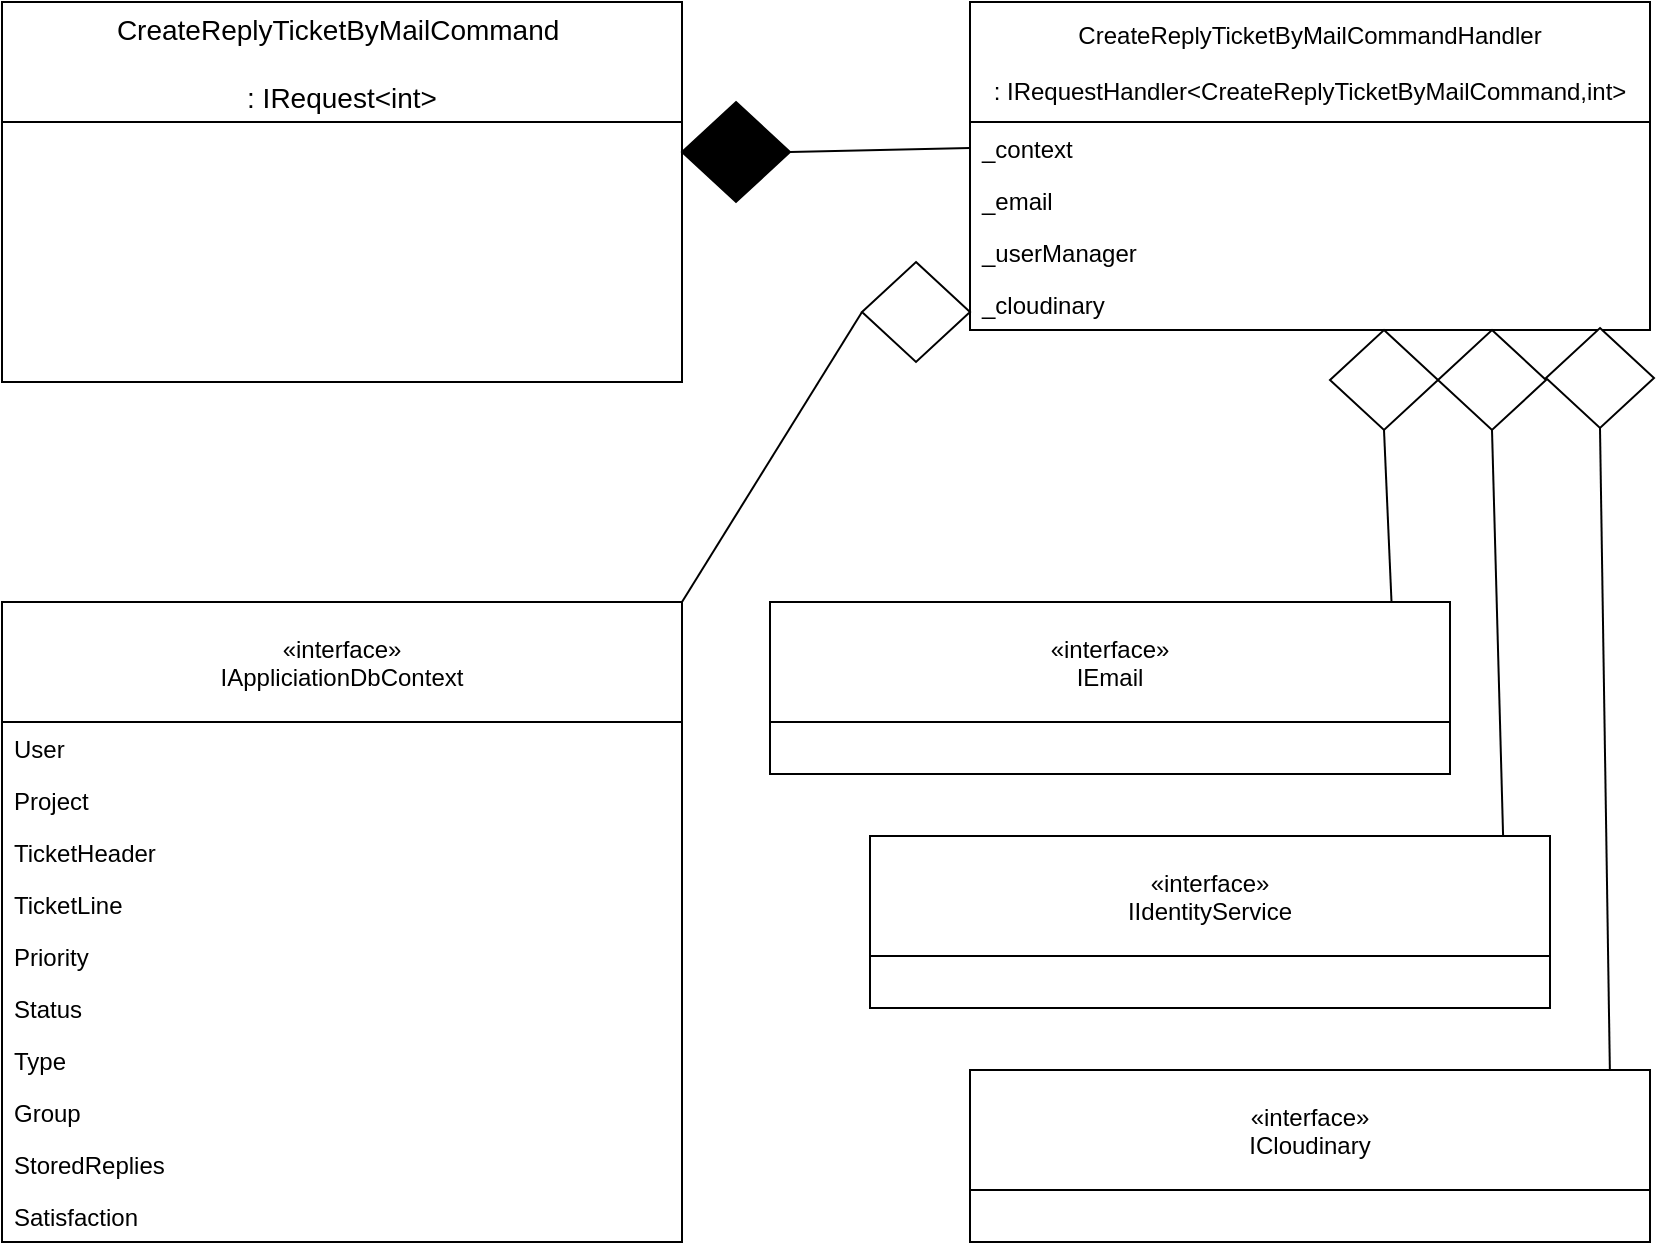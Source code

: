 <mxfile version="13.5.8"><diagram id="y1P6vjwuFsUQ575Npen2" name="Page-1"><mxGraphModel dx="3134" dy="1504" grid="1" gridSize="10" guides="1" tooltips="1" connect="1" arrows="1" fold="1" page="1" pageScale="1" pageWidth="827" pageHeight="1169" math="0" shadow="0"><root><mxCell id="0"/><mxCell id="1" parent="0"/><mxCell id="Wc1NQpu5hAal-X80HPrE-25" value="«interface»&#10;ICloudinary" style="swimlane;fontStyle=0;childLayout=stackLayout;horizontal=1;startSize=60;fillColor=none;horizontalStack=0;resizeParent=1;resizeParentMax=0;resizeLast=0;collapsible=1;marginBottom=0;" vertex="1" parent="1"><mxGeometry x="-1170" y="564" width="340" height="86" as="geometry"/></mxCell><mxCell id="Wc1NQpu5hAal-X80HPrE-2" value="«interface»&#10;IAppliciationDbContext" style="swimlane;fontStyle=0;childLayout=stackLayout;horizontal=1;startSize=60;fillColor=none;horizontalStack=0;resizeParent=1;resizeParentMax=0;resizeLast=0;collapsible=1;marginBottom=0;" vertex="1" parent="1"><mxGeometry x="-1654" y="330" width="340" height="320" as="geometry"/></mxCell><mxCell id="Wc1NQpu5hAal-X80HPrE-3" value="User" style="text;strokeColor=none;fillColor=none;align=left;verticalAlign=top;spacingLeft=4;spacingRight=4;overflow=hidden;rotatable=0;points=[[0,0.5],[1,0.5]];portConstraint=eastwest;" vertex="1" parent="Wc1NQpu5hAal-X80HPrE-2"><mxGeometry y="60" width="340" height="26" as="geometry"/></mxCell><mxCell id="Wc1NQpu5hAal-X80HPrE-4" value="Project" style="text;strokeColor=none;fillColor=none;align=left;verticalAlign=top;spacingLeft=4;spacingRight=4;overflow=hidden;rotatable=0;points=[[0,0.5],[1,0.5]];portConstraint=eastwest;" vertex="1" parent="Wc1NQpu5hAal-X80HPrE-2"><mxGeometry y="86" width="340" height="26" as="geometry"/></mxCell><mxCell id="Wc1NQpu5hAal-X80HPrE-5" value="TicketHeader" style="text;strokeColor=none;fillColor=none;align=left;verticalAlign=top;spacingLeft=4;spacingRight=4;overflow=hidden;rotatable=0;points=[[0,0.5],[1,0.5]];portConstraint=eastwest;" vertex="1" parent="Wc1NQpu5hAal-X80HPrE-2"><mxGeometry y="112" width="340" height="26" as="geometry"/></mxCell><mxCell id="Wc1NQpu5hAal-X80HPrE-6" value="TicketLine" style="text;strokeColor=none;fillColor=none;align=left;verticalAlign=top;spacingLeft=4;spacingRight=4;overflow=hidden;rotatable=0;points=[[0,0.5],[1,0.5]];portConstraint=eastwest;" vertex="1" parent="Wc1NQpu5hAal-X80HPrE-2"><mxGeometry y="138" width="340" height="26" as="geometry"/></mxCell><mxCell id="Wc1NQpu5hAal-X80HPrE-7" value="Priority" style="text;strokeColor=none;fillColor=none;align=left;verticalAlign=top;spacingLeft=4;spacingRight=4;overflow=hidden;rotatable=0;points=[[0,0.5],[1,0.5]];portConstraint=eastwest;" vertex="1" parent="Wc1NQpu5hAal-X80HPrE-2"><mxGeometry y="164" width="340" height="26" as="geometry"/></mxCell><mxCell id="Wc1NQpu5hAal-X80HPrE-8" value="Status" style="text;strokeColor=none;fillColor=none;align=left;verticalAlign=top;spacingLeft=4;spacingRight=4;overflow=hidden;rotatable=0;points=[[0,0.5],[1,0.5]];portConstraint=eastwest;" vertex="1" parent="Wc1NQpu5hAal-X80HPrE-2"><mxGeometry y="190" width="340" height="26" as="geometry"/></mxCell><mxCell id="Wc1NQpu5hAal-X80HPrE-9" value="Type" style="text;strokeColor=none;fillColor=none;align=left;verticalAlign=top;spacingLeft=4;spacingRight=4;overflow=hidden;rotatable=0;points=[[0,0.5],[1,0.5]];portConstraint=eastwest;" vertex="1" parent="Wc1NQpu5hAal-X80HPrE-2"><mxGeometry y="216" width="340" height="26" as="geometry"/></mxCell><mxCell id="Wc1NQpu5hAal-X80HPrE-10" value="Group" style="text;strokeColor=none;fillColor=none;align=left;verticalAlign=top;spacingLeft=4;spacingRight=4;overflow=hidden;rotatable=0;points=[[0,0.5],[1,0.5]];portConstraint=eastwest;" vertex="1" parent="Wc1NQpu5hAal-X80HPrE-2"><mxGeometry y="242" width="340" height="26" as="geometry"/></mxCell><mxCell id="Wc1NQpu5hAal-X80HPrE-11" value="StoredReplies" style="text;strokeColor=none;fillColor=none;align=left;verticalAlign=top;spacingLeft=4;spacingRight=4;overflow=hidden;rotatable=0;points=[[0,0.5],[1,0.5]];portConstraint=eastwest;" vertex="1" parent="Wc1NQpu5hAal-X80HPrE-2"><mxGeometry y="268" width="340" height="26" as="geometry"/></mxCell><mxCell id="Wc1NQpu5hAal-X80HPrE-12" value="Satisfaction" style="text;strokeColor=none;fillColor=none;align=left;verticalAlign=top;spacingLeft=4;spacingRight=4;overflow=hidden;rotatable=0;points=[[0,0.5],[1,0.5]];portConstraint=eastwest;" vertex="1" parent="Wc1NQpu5hAal-X80HPrE-2"><mxGeometry y="294" width="340" height="26" as="geometry"/></mxCell><mxCell id="CwTveV1QkiANEZklV-7R-2" value="CreateReplyTicketByMailCommand &#10;&#10;: IRequest&lt;int&gt;" style="swimlane;fontStyle=0;childLayout=stackLayout;horizontal=1;startSize=60;horizontalStack=0;resizeParent=1;resizeParentMax=0;resizeLast=0;collapsible=1;marginBottom=0;align=center;fontSize=14;" parent="1" vertex="1"><mxGeometry x="-1654" y="30" width="340" height="190" as="geometry"/></mxCell><mxCell id="CwTveV1QkiANEZklV-7R-12" value="CreateReplyTicketByMailCommandHandler&#10;&#10;: IRequestHandler&lt;CreateReplyTicketByMailCommand,int&gt;" style="swimlane;fontStyle=0;childLayout=stackLayout;horizontal=1;startSize=60;fillColor=none;horizontalStack=0;resizeParent=1;resizeParentMax=0;resizeLast=0;collapsible=1;marginBottom=0;" parent="1" vertex="1"><mxGeometry x="-1170" y="30" width="340" height="164" as="geometry"/></mxCell><mxCell id="CwTveV1QkiANEZklV-7R-13" value="_context" style="text;strokeColor=none;fillColor=none;align=left;verticalAlign=top;spacingLeft=4;spacingRight=4;overflow=hidden;rotatable=0;points=[[0,0.5],[1,0.5]];portConstraint=eastwest;" parent="CwTveV1QkiANEZklV-7R-12" vertex="1"><mxGeometry y="60" width="340" height="26" as="geometry"/></mxCell><mxCell id="CwTveV1QkiANEZklV-7R-14" value="_email" style="text;strokeColor=none;fillColor=none;align=left;verticalAlign=top;spacingLeft=4;spacingRight=4;overflow=hidden;rotatable=0;points=[[0,0.5],[1,0.5]];portConstraint=eastwest;" parent="CwTveV1QkiANEZklV-7R-12" vertex="1"><mxGeometry y="86" width="340" height="26" as="geometry"/></mxCell><mxCell id="CwTveV1QkiANEZklV-7R-15" value="_userManager" style="text;strokeColor=none;fillColor=none;align=left;verticalAlign=top;spacingLeft=4;spacingRight=4;overflow=hidden;rotatable=0;points=[[0,0.5],[1,0.5]];portConstraint=eastwest;" parent="CwTveV1QkiANEZklV-7R-12" vertex="1"><mxGeometry y="112" width="340" height="26" as="geometry"/></mxCell><mxCell id="CwTveV1QkiANEZklV-7R-17" value="_cloudinary" style="text;strokeColor=none;fillColor=none;align=left;verticalAlign=top;spacingLeft=4;spacingRight=4;overflow=hidden;rotatable=0;points=[[0,0.5],[1,0.5]];portConstraint=eastwest;" parent="CwTveV1QkiANEZklV-7R-12" vertex="1"><mxGeometry y="138" width="340" height="26" as="geometry"/></mxCell><mxCell id="Wc1NQpu5hAal-X80HPrE-24" value="«interface»&#10;IIdentityService" style="swimlane;fontStyle=0;childLayout=stackLayout;horizontal=1;startSize=60;fillColor=none;horizontalStack=0;resizeParent=1;resizeParentMax=0;resizeLast=0;collapsible=1;marginBottom=0;" vertex="1" parent="1"><mxGeometry x="-1220" y="447" width="340" height="86" as="geometry"/></mxCell><mxCell id="Wc1NQpu5hAal-X80HPrE-13" value="«interface»&#10;IEmail" style="swimlane;fontStyle=0;childLayout=stackLayout;horizontal=1;startSize=60;fillColor=none;horizontalStack=0;resizeParent=1;resizeParentMax=0;resizeLast=0;collapsible=1;marginBottom=0;" vertex="1" parent="1"><mxGeometry x="-1270" y="330" width="340" height="86" as="geometry"/></mxCell><mxCell id="Wc1NQpu5hAal-X80HPrE-26" value="" style="endArrow=none;html=1;entryX=0;entryY=0.5;entryDx=0;entryDy=0;exitX=1;exitY=0.5;exitDx=0;exitDy=0;exitPerimeter=0;" edge="1" parent="1" source="Wc1NQpu5hAal-X80HPrE-27" target="CwTveV1QkiANEZklV-7R-13"><mxGeometry width="50" height="50" relative="1" as="geometry"><mxPoint x="-1260" y="103" as="sourcePoint"/><mxPoint x="-1130" y="360" as="targetPoint"/></mxGeometry></mxCell><mxCell id="Wc1NQpu5hAal-X80HPrE-27" value="" style="strokeWidth=1;html=1;shape=mxgraph.flowchart.decision;whiteSpace=wrap;fillColor=#000000;" vertex="1" parent="1"><mxGeometry x="-1314" y="80" width="54" height="50" as="geometry"/></mxCell><mxCell id="Wc1NQpu5hAal-X80HPrE-28" value="" style="endArrow=none;html=1;entryX=1;entryY=0;entryDx=0;entryDy=0;exitX=0;exitY=0.5;exitDx=0;exitDy=0;exitPerimeter=0;" edge="1" parent="1" source="Wc1NQpu5hAal-X80HPrE-29" target="Wc1NQpu5hAal-X80HPrE-2"><mxGeometry width="50" height="50" relative="1" as="geometry"><mxPoint x="-1260" y="203" as="sourcePoint"/><mxPoint x="-1324" y="420" as="targetPoint"/></mxGeometry></mxCell><mxCell id="Wc1NQpu5hAal-X80HPrE-29" value="" style="strokeWidth=1;html=1;shape=mxgraph.flowchart.decision;whiteSpace=wrap;" vertex="1" parent="1"><mxGeometry x="-1224" y="160" width="54" height="50" as="geometry"/></mxCell><mxCell id="Wc1NQpu5hAal-X80HPrE-30" value="" style="endArrow=none;html=1;entryX=0.914;entryY=0;entryDx=0;entryDy=0;exitX=0.5;exitY=1;exitDx=0;exitDy=0;exitPerimeter=0;entryPerimeter=0;" edge="1" source="Wc1NQpu5hAal-X80HPrE-31" parent="1" target="Wc1NQpu5hAal-X80HPrE-13"><mxGeometry width="50" height="50" relative="1" as="geometry"><mxPoint x="-1096" y="237" as="sourcePoint"/><mxPoint x="-776" y="354" as="targetPoint"/></mxGeometry></mxCell><mxCell id="Wc1NQpu5hAal-X80HPrE-31" value="" style="strokeWidth=1;html=1;shape=mxgraph.flowchart.decision;whiteSpace=wrap;" vertex="1" parent="1"><mxGeometry x="-990" y="194" width="54" height="50" as="geometry"/></mxCell><mxCell id="Wc1NQpu5hAal-X80HPrE-32" value="" style="endArrow=none;html=1;entryX=0.931;entryY=-0.006;entryDx=0;entryDy=0;exitX=0.5;exitY=1;exitDx=0;exitDy=0;exitPerimeter=0;entryPerimeter=0;" edge="1" source="Wc1NQpu5hAal-X80HPrE-33" parent="1" target="Wc1NQpu5hAal-X80HPrE-24"><mxGeometry width="50" height="50" relative="1" as="geometry"><mxPoint x="-1042" y="237" as="sourcePoint"/><mxPoint x="-876.0" y="330" as="targetPoint"/></mxGeometry></mxCell><mxCell id="Wc1NQpu5hAal-X80HPrE-33" value="" style="strokeWidth=1;html=1;shape=mxgraph.flowchart.decision;whiteSpace=wrap;" vertex="1" parent="1"><mxGeometry x="-936" y="194" width="54" height="50" as="geometry"/></mxCell><mxCell id="Wc1NQpu5hAal-X80HPrE-34" value="" style="strokeWidth=1;html=1;shape=mxgraph.flowchart.decision;whiteSpace=wrap;" vertex="1" parent="1"><mxGeometry x="-882" y="193" width="54" height="50" as="geometry"/></mxCell><mxCell id="Wc1NQpu5hAal-X80HPrE-35" value="" style="endArrow=none;html=1;entryX=0.941;entryY=0.005;entryDx=0;entryDy=0;exitX=0.5;exitY=1;exitDx=0;exitDy=0;exitPerimeter=0;entryPerimeter=0;" edge="1" source="Wc1NQpu5hAal-X80HPrE-34" parent="1" target="Wc1NQpu5hAal-X80HPrE-25"><mxGeometry width="50" height="50" relative="1" as="geometry"><mxPoint x="-1018" y="236" as="sourcePoint"/><mxPoint x="-816" y="553" as="targetPoint"/></mxGeometry></mxCell></root></mxGraphModel></diagram></mxfile>